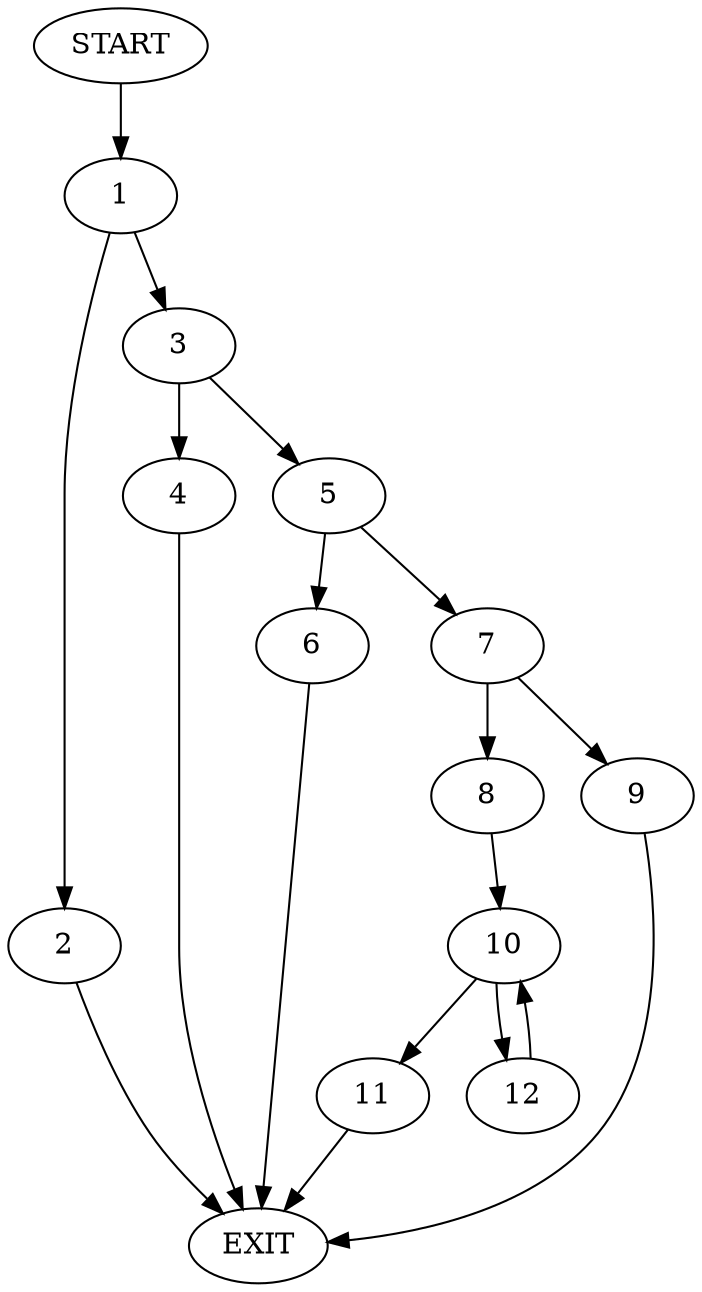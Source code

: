 digraph {
0 [label="START"]
13 [label="EXIT"]
0 -> 1
1 -> 2
1 -> 3
3 -> 4
3 -> 5
2 -> 13
4 -> 13
5 -> 6
5 -> 7
6 -> 13
7 -> 8
7 -> 9
9 -> 13
8 -> 10
10 -> 11
10 -> 12
12 -> 10
11 -> 13
}
